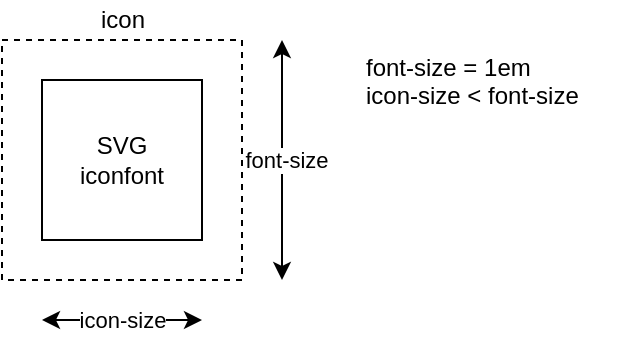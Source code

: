 <mxfile>
    <diagram id="5IVpJZTaV-p6eStK05Dg" name="第 1 页">
        <mxGraphModel dx="1371" dy="934" grid="1" gridSize="10" guides="1" tooltips="1" connect="1" arrows="1" fold="1" page="1" pageScale="1" pageWidth="827" pageHeight="1169" math="0" shadow="0">
            <root>
                <mxCell id="0"/>
                <mxCell id="1" parent="0"/>
                <mxCell id="2" value="" style="rounded=0;whiteSpace=wrap;html=1;dashed=1;" vertex="1" parent="1">
                    <mxGeometry x="80" y="240" width="120" height="120" as="geometry"/>
                </mxCell>
                <mxCell id="3" value="icon" style="text;html=1;align=center;verticalAlign=middle;resizable=0;points=[];autosize=1;strokeColor=none;fillColor=none;spacing=0;labelBorderColor=none;dashed=1;" vertex="1" parent="1">
                    <mxGeometry x="120" y="220" width="40" height="20" as="geometry"/>
                </mxCell>
                <mxCell id="4" value="SVG&lt;br&gt;iconfont" style="rounded=0;whiteSpace=wrap;html=1;" vertex="1" parent="1">
                    <mxGeometry x="100" y="260" width="80" height="80" as="geometry"/>
                </mxCell>
                <mxCell id="5" value="" style="endArrow=classic;startArrow=classic;html=1;" edge="1" parent="1">
                    <mxGeometry width="50" height="50" relative="1" as="geometry">
                        <mxPoint x="220" y="360" as="sourcePoint"/>
                        <mxPoint x="220" y="240" as="targetPoint"/>
                    </mxGeometry>
                </mxCell>
                <mxCell id="6" value="font-size" style="edgeLabel;html=1;align=center;verticalAlign=middle;resizable=0;points=[];" vertex="1" connectable="0" parent="5">
                    <mxGeometry x="-0.319" y="-2" relative="1" as="geometry">
                        <mxPoint y="-19" as="offset"/>
                    </mxGeometry>
                </mxCell>
                <mxCell id="7" value="" style="endArrow=classic;startArrow=classic;html=1;" edge="1" parent="1">
                    <mxGeometry width="50" height="50" relative="1" as="geometry">
                        <mxPoint x="180" y="380" as="sourcePoint"/>
                        <mxPoint x="100" y="380" as="targetPoint"/>
                    </mxGeometry>
                </mxCell>
                <mxCell id="8" value="icon-size" style="edgeLabel;html=1;align=center;verticalAlign=middle;resizable=0;points=[];" vertex="1" connectable="0" parent="7">
                    <mxGeometry x="-0.454" y="-4" relative="1" as="geometry">
                        <mxPoint x="-18" y="4" as="offset"/>
                    </mxGeometry>
                </mxCell>
                <mxCell id="12" value="font-size = 1em&lt;br&gt;icon-size &amp;lt; font-size&lt;br&gt;" style="text;html=1;align=left;verticalAlign=top;resizable=0;points=[];autosize=1;strokeColor=none;fillColor=none;" vertex="1" parent="1">
                    <mxGeometry x="260" y="240" width="130" height="40" as="geometry"/>
                </mxCell>
            </root>
        </mxGraphModel>
    </diagram>
</mxfile>
